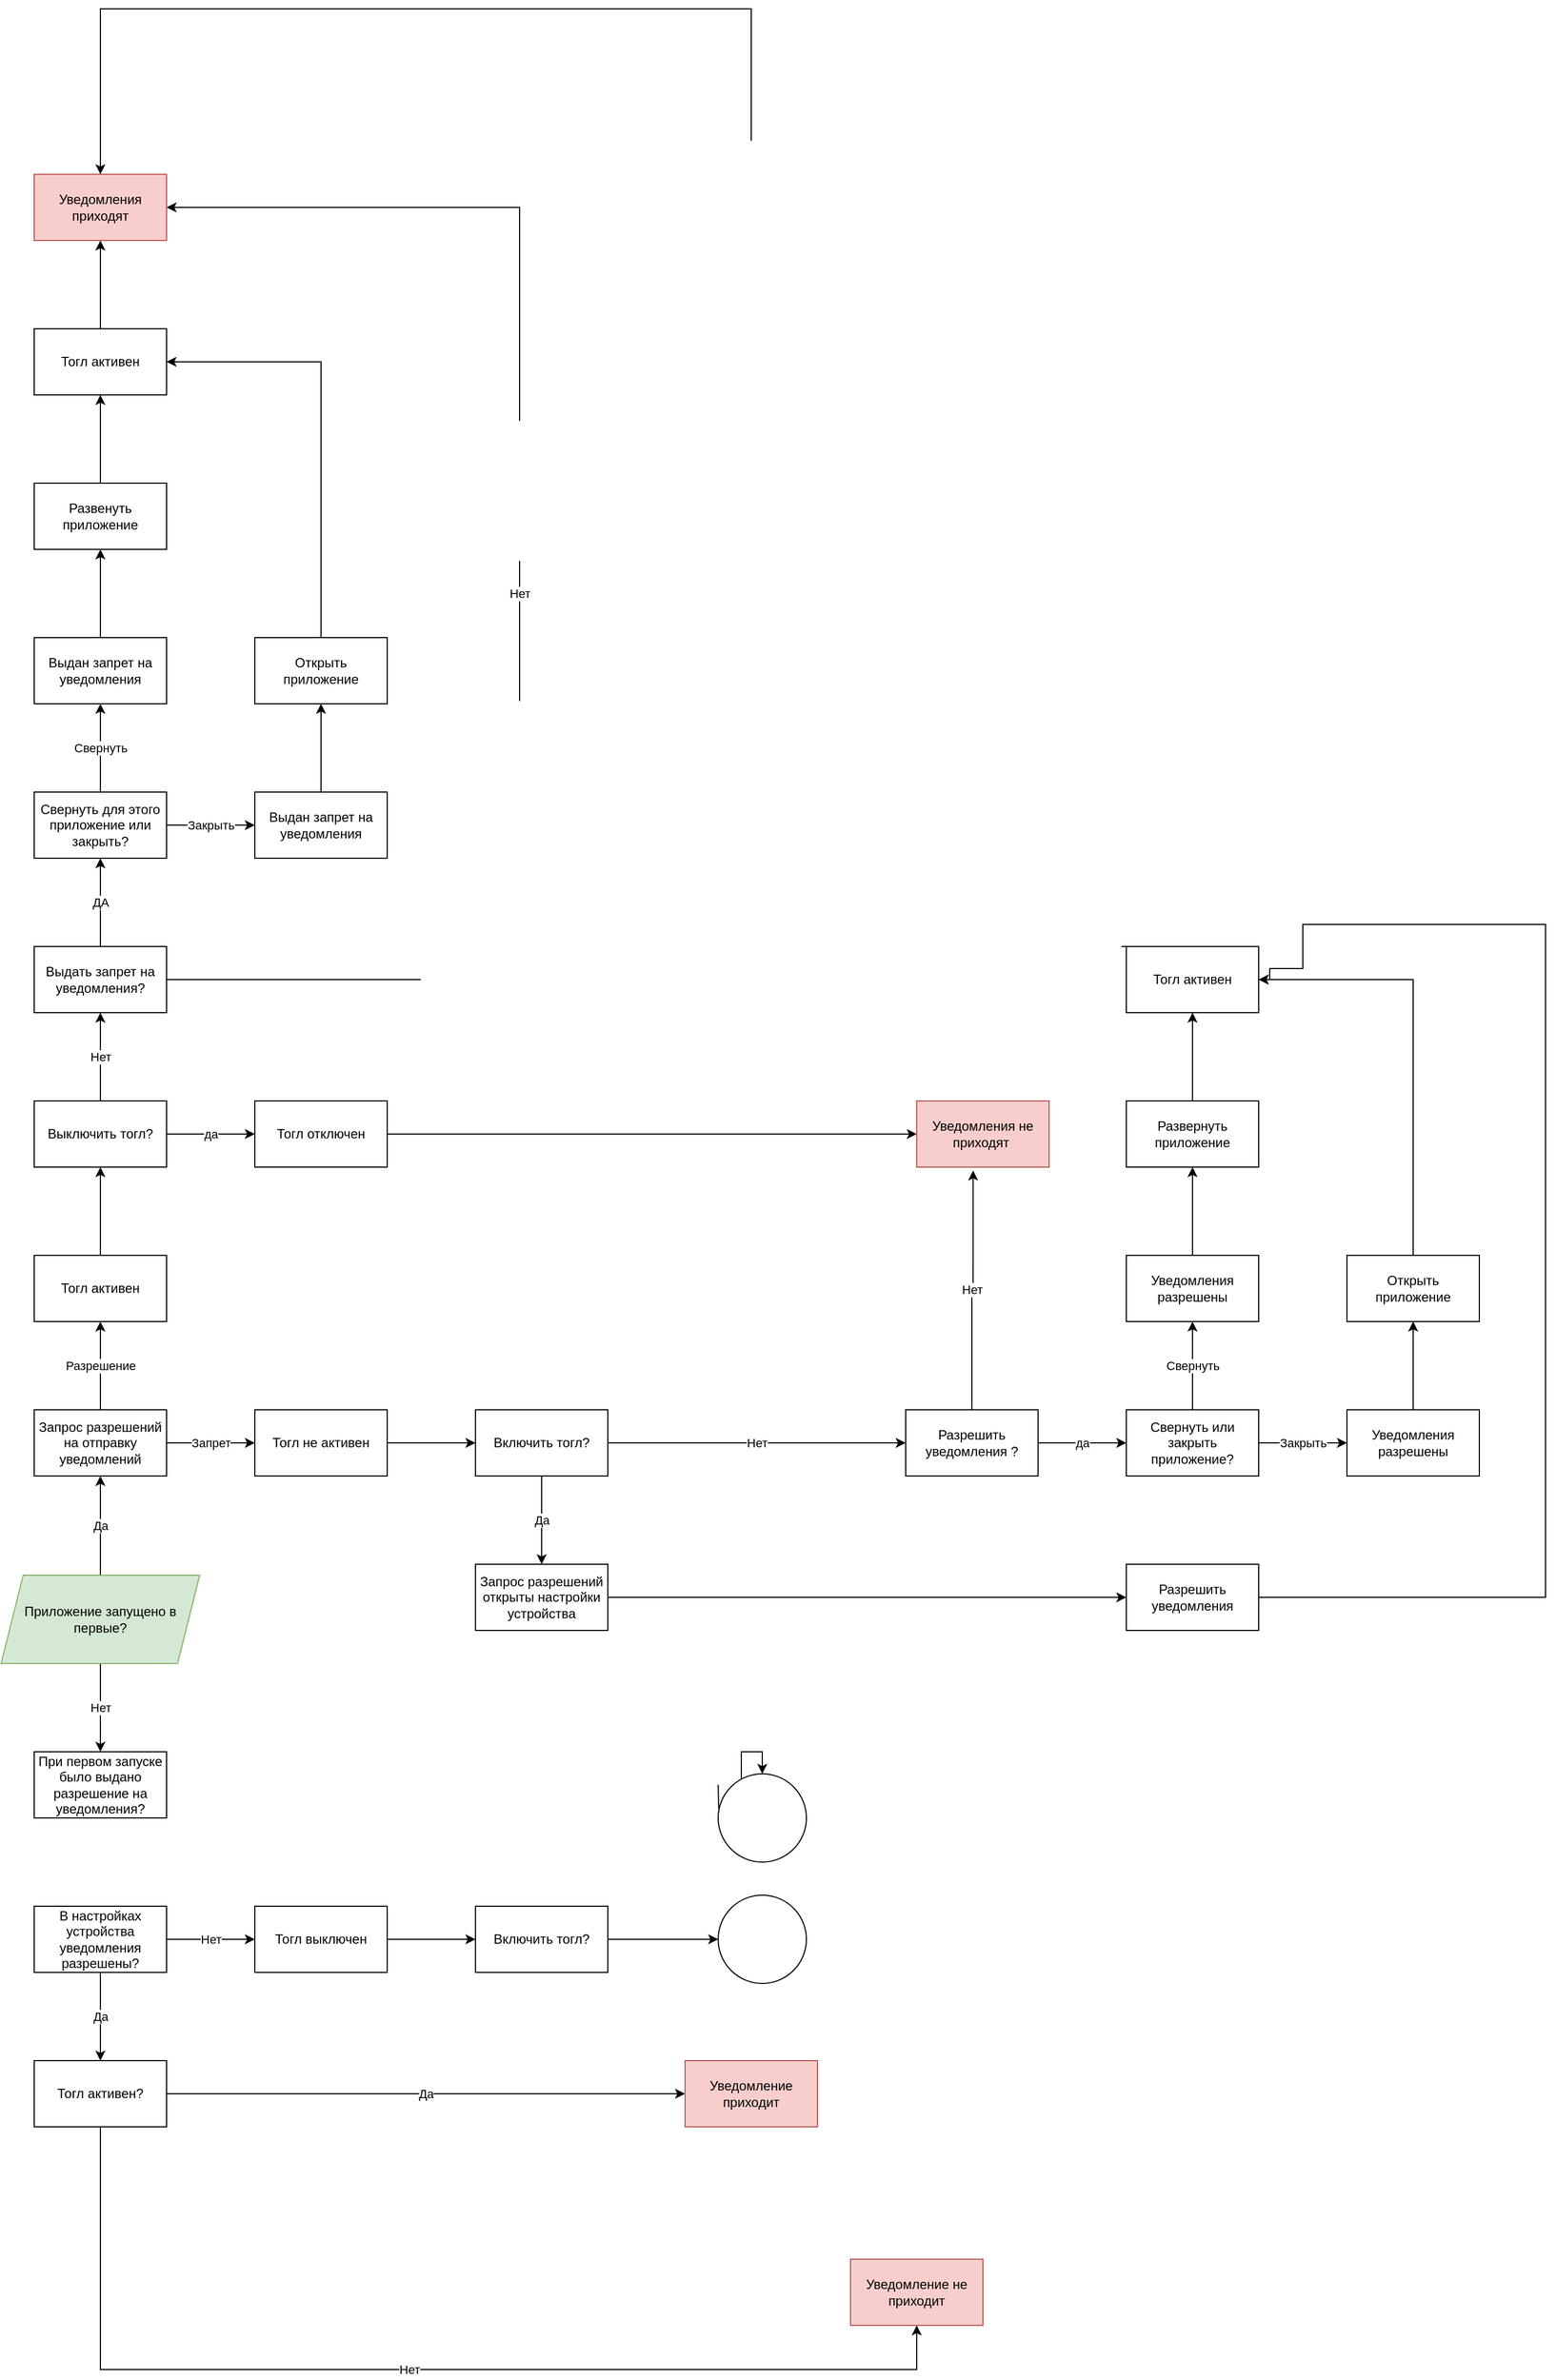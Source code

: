 <mxfile version="21.7.5" type="device">
  <diagram name="Page-1" id="A1ORujv4aqCWnOWxlMay">
    <mxGraphModel dx="1221" dy="2960" grid="1" gridSize="10" guides="1" tooltips="1" connect="1" arrows="1" fold="1" page="1" pageScale="1" pageWidth="827" pageHeight="1169" math="0" shadow="0">
      <root>
        <mxCell id="0" />
        <mxCell id="1" parent="0" />
        <mxCell id="5HWqv9ZG_8pCzen7Ye76-3" value="Да" style="edgeStyle=orthogonalEdgeStyle;rounded=0;orthogonalLoop=1;jettySize=auto;html=1;" parent="1" source="5HWqv9ZG_8pCzen7Ye76-1" target="5HWqv9ZG_8pCzen7Ye76-2" edge="1">
          <mxGeometry relative="1" as="geometry" />
        </mxCell>
        <mxCell id="5HWqv9ZG_8pCzen7Ye76-5" value="Нет" style="edgeStyle=orthogonalEdgeStyle;rounded=0;orthogonalLoop=1;jettySize=auto;html=1;" parent="1" source="5HWqv9ZG_8pCzen7Ye76-1" target="5HWqv9ZG_8pCzen7Ye76-4" edge="1">
          <mxGeometry relative="1" as="geometry" />
        </mxCell>
        <mxCell id="5HWqv9ZG_8pCzen7Ye76-1" value="Приложение запущено в первые?" style="shape=parallelogram;perimeter=parallelogramPerimeter;whiteSpace=wrap;html=1;fixedSize=1;fillColor=#d5e8d4;strokeColor=#82b366;" parent="1" vertex="1">
          <mxGeometry x="80" y="50" width="180" height="80" as="geometry" />
        </mxCell>
        <mxCell id="5HWqv9ZG_8pCzen7Ye76-7" value="Разрешение" style="edgeStyle=orthogonalEdgeStyle;rounded=0;orthogonalLoop=1;jettySize=auto;html=1;" parent="1" source="5HWqv9ZG_8pCzen7Ye76-2" target="5HWqv9ZG_8pCzen7Ye76-6" edge="1">
          <mxGeometry relative="1" as="geometry" />
        </mxCell>
        <mxCell id="5HWqv9ZG_8pCzen7Ye76-9" value="Запрет" style="edgeStyle=orthogonalEdgeStyle;rounded=0;orthogonalLoop=1;jettySize=auto;html=1;" parent="1" source="5HWqv9ZG_8pCzen7Ye76-2" target="5HWqv9ZG_8pCzen7Ye76-8" edge="1">
          <mxGeometry relative="1" as="geometry" />
        </mxCell>
        <mxCell id="5HWqv9ZG_8pCzen7Ye76-2" value="Запрос разрешений на отправку уведомлений" style="whiteSpace=wrap;html=1;" parent="1" vertex="1">
          <mxGeometry x="110" y="-100" width="120" height="60" as="geometry" />
        </mxCell>
        <mxCell id="5HWqv9ZG_8pCzen7Ye76-4" value="При первом запуске было выдано разрешение на уведомления?" style="whiteSpace=wrap;html=1;" parent="1" vertex="1">
          <mxGeometry x="110" y="210" width="120" height="60" as="geometry" />
        </mxCell>
        <mxCell id="5HWqv9ZG_8pCzen7Ye76-28" value="" style="edgeStyle=orthogonalEdgeStyle;rounded=0;orthogonalLoop=1;jettySize=auto;html=1;" parent="1" source="5HWqv9ZG_8pCzen7Ye76-6" target="5HWqv9ZG_8pCzen7Ye76-27" edge="1">
          <mxGeometry relative="1" as="geometry" />
        </mxCell>
        <mxCell id="5HWqv9ZG_8pCzen7Ye76-6" value="Тогл активен" style="whiteSpace=wrap;html=1;" parent="1" vertex="1">
          <mxGeometry x="110" y="-240" width="120" height="60" as="geometry" />
        </mxCell>
        <mxCell id="5HWqv9ZG_8pCzen7Ye76-86" value="" style="edgeStyle=orthogonalEdgeStyle;rounded=0;orthogonalLoop=1;jettySize=auto;html=1;" parent="1" source="5HWqv9ZG_8pCzen7Ye76-8" target="5HWqv9ZG_8pCzen7Ye76-85" edge="1">
          <mxGeometry relative="1" as="geometry" />
        </mxCell>
        <mxCell id="5HWqv9ZG_8pCzen7Ye76-8" value="Тогл не активен" style="whiteSpace=wrap;html=1;" parent="1" vertex="1">
          <mxGeometry x="310" y="-100" width="120" height="60" as="geometry" />
        </mxCell>
        <mxCell id="5HWqv9ZG_8pCzen7Ye76-17" value="Да" style="edgeStyle=orthogonalEdgeStyle;rounded=0;orthogonalLoop=1;jettySize=auto;html=1;" parent="1" source="5HWqv9ZG_8pCzen7Ye76-10" target="5HWqv9ZG_8pCzen7Ye76-16" edge="1">
          <mxGeometry relative="1" as="geometry" />
        </mxCell>
        <mxCell id="5HWqv9ZG_8pCzen7Ye76-19" value="Нет" style="edgeStyle=orthogonalEdgeStyle;rounded=0;orthogonalLoop=1;jettySize=auto;html=1;" parent="1" source="5HWqv9ZG_8pCzen7Ye76-10" target="5HWqv9ZG_8pCzen7Ye76-18" edge="1">
          <mxGeometry relative="1" as="geometry" />
        </mxCell>
        <mxCell id="5HWqv9ZG_8pCzen7Ye76-10" value="В настройках устройства уведомления разрешены?" style="whiteSpace=wrap;html=1;" parent="1" vertex="1">
          <mxGeometry x="110" y="350" width="120" height="60" as="geometry" />
        </mxCell>
        <mxCell id="5HWqv9ZG_8pCzen7Ye76-21" value="Нет" style="edgeStyle=orthogonalEdgeStyle;rounded=0;orthogonalLoop=1;jettySize=auto;html=1;" parent="1" source="5HWqv9ZG_8pCzen7Ye76-16" target="5HWqv9ZG_8pCzen7Ye76-20" edge="1">
          <mxGeometry relative="1" as="geometry">
            <Array as="points">
              <mxPoint x="170" y="770" />
            </Array>
          </mxGeometry>
        </mxCell>
        <mxCell id="5HWqv9ZG_8pCzen7Ye76-23" value="Да" style="edgeStyle=orthogonalEdgeStyle;rounded=0;orthogonalLoop=1;jettySize=auto;html=1;" parent="1" source="5HWqv9ZG_8pCzen7Ye76-16" target="5HWqv9ZG_8pCzen7Ye76-22" edge="1">
          <mxGeometry relative="1" as="geometry" />
        </mxCell>
        <mxCell id="5HWqv9ZG_8pCzen7Ye76-16" value="Тогл активен?" style="whiteSpace=wrap;html=1;" parent="1" vertex="1">
          <mxGeometry x="110" y="490" width="120" height="60" as="geometry" />
        </mxCell>
        <mxCell id="5HWqv9ZG_8pCzen7Ye76-84" value="" style="edgeStyle=orthogonalEdgeStyle;rounded=0;orthogonalLoop=1;jettySize=auto;html=1;" parent="1" source="5HWqv9ZG_8pCzen7Ye76-18" target="5HWqv9ZG_8pCzen7Ye76-83" edge="1">
          <mxGeometry relative="1" as="geometry" />
        </mxCell>
        <mxCell id="5HWqv9ZG_8pCzen7Ye76-18" value="Тогл выключен" style="whiteSpace=wrap;html=1;" parent="1" vertex="1">
          <mxGeometry x="310" y="350" width="120" height="60" as="geometry" />
        </mxCell>
        <mxCell id="5HWqv9ZG_8pCzen7Ye76-20" value="Уведомление не приходит" style="whiteSpace=wrap;html=1;fillColor=#f8cecc;strokeColor=#b85450;" parent="1" vertex="1">
          <mxGeometry x="850" y="670" width="120" height="60" as="geometry" />
        </mxCell>
        <mxCell id="5HWqv9ZG_8pCzen7Ye76-22" value="Уведомление приходит" style="whiteSpace=wrap;html=1;fillColor=#f8cecc;strokeColor=#b85450;" parent="1" vertex="1">
          <mxGeometry x="700" y="490" width="120" height="60" as="geometry" />
        </mxCell>
        <mxCell id="5HWqv9ZG_8pCzen7Ye76-30" value="Нет" style="edgeStyle=orthogonalEdgeStyle;rounded=0;orthogonalLoop=1;jettySize=auto;html=1;" parent="1" source="5HWqv9ZG_8pCzen7Ye76-27" target="5HWqv9ZG_8pCzen7Ye76-29" edge="1">
          <mxGeometry relative="1" as="geometry" />
        </mxCell>
        <mxCell id="5HWqv9ZG_8pCzen7Ye76-60" value="да" style="edgeStyle=orthogonalEdgeStyle;rounded=0;orthogonalLoop=1;jettySize=auto;html=1;" parent="1" source="5HWqv9ZG_8pCzen7Ye76-27" target="5HWqv9ZG_8pCzen7Ye76-59" edge="1">
          <mxGeometry relative="1" as="geometry" />
        </mxCell>
        <mxCell id="5HWqv9ZG_8pCzen7Ye76-27" value="Выключить тогл?" style="whiteSpace=wrap;html=1;" parent="1" vertex="1">
          <mxGeometry x="110" y="-380" width="120" height="60" as="geometry" />
        </mxCell>
        <mxCell id="5HWqv9ZG_8pCzen7Ye76-32" value="ДА" style="edgeStyle=orthogonalEdgeStyle;rounded=0;orthogonalLoop=1;jettySize=auto;html=1;" parent="1" source="5HWqv9ZG_8pCzen7Ye76-29" target="5HWqv9ZG_8pCzen7Ye76-31" edge="1">
          <mxGeometry relative="1" as="geometry" />
        </mxCell>
        <mxCell id="5HWqv9ZG_8pCzen7Ye76-62" value="Нет" style="edgeStyle=orthogonalEdgeStyle;rounded=0;orthogonalLoop=1;jettySize=auto;html=1;entryX=1;entryY=0.5;entryDx=0;entryDy=0;" parent="1" source="5HWqv9ZG_8pCzen7Ye76-29" target="5HWqv9ZG_8pCzen7Ye76-53" edge="1">
          <mxGeometry relative="1" as="geometry">
            <mxPoint x="310" y="-490" as="targetPoint" />
            <Array as="points">
              <mxPoint x="550" y="-490" />
              <mxPoint x="550" y="-1190" />
            </Array>
          </mxGeometry>
        </mxCell>
        <mxCell id="5HWqv9ZG_8pCzen7Ye76-29" value="Выдать запрет на уведомления?" style="whiteSpace=wrap;html=1;" parent="1" vertex="1">
          <mxGeometry x="110" y="-520" width="120" height="60" as="geometry" />
        </mxCell>
        <mxCell id="5HWqv9ZG_8pCzen7Ye76-46" value="Свернуть" style="edgeStyle=orthogonalEdgeStyle;rounded=0;orthogonalLoop=1;jettySize=auto;html=1;" parent="1" source="5HWqv9ZG_8pCzen7Ye76-31" target="5HWqv9ZG_8pCzen7Ye76-45" edge="1">
          <mxGeometry relative="1" as="geometry" />
        </mxCell>
        <mxCell id="5HWqv9ZG_8pCzen7Ye76-48" value="Закрыть" style="edgeStyle=orthogonalEdgeStyle;rounded=0;orthogonalLoop=1;jettySize=auto;html=1;" parent="1" source="5HWqv9ZG_8pCzen7Ye76-31" target="5HWqv9ZG_8pCzen7Ye76-47" edge="1">
          <mxGeometry relative="1" as="geometry" />
        </mxCell>
        <mxCell id="5HWqv9ZG_8pCzen7Ye76-31" value="Свернуть для этого приложение или закрыть?" style="whiteSpace=wrap;html=1;" parent="1" vertex="1">
          <mxGeometry x="110" y="-660" width="120" height="60" as="geometry" />
        </mxCell>
        <mxCell id="5HWqv9ZG_8pCzen7Ye76-66" value="да" style="edgeStyle=orthogonalEdgeStyle;rounded=0;orthogonalLoop=1;jettySize=auto;html=1;" parent="1" source="5HWqv9ZG_8pCzen7Ye76-41" target="5HWqv9ZG_8pCzen7Ye76-65" edge="1">
          <mxGeometry relative="1" as="geometry" />
        </mxCell>
        <mxCell id="5HWqv9ZG_8pCzen7Ye76-73" value="Нет" style="edgeStyle=orthogonalEdgeStyle;rounded=0;orthogonalLoop=1;jettySize=auto;html=1;exitX=0.5;exitY=0;exitDx=0;exitDy=0;entryX=0.426;entryY=1.052;entryDx=0;entryDy=0;entryPerimeter=0;" parent="1" source="5HWqv9ZG_8pCzen7Ye76-41" target="5HWqv9ZG_8pCzen7Ye76-63" edge="1">
          <mxGeometry relative="1" as="geometry" />
        </mxCell>
        <mxCell id="5HWqv9ZG_8pCzen7Ye76-41" value="Разрешить уведомления ?" style="whiteSpace=wrap;html=1;" parent="1" vertex="1">
          <mxGeometry x="900" y="-100" width="120" height="60" as="geometry" />
        </mxCell>
        <mxCell id="5HWqv9ZG_8pCzen7Ye76-50" value="" style="edgeStyle=orthogonalEdgeStyle;rounded=0;orthogonalLoop=1;jettySize=auto;html=1;" parent="1" source="5HWqv9ZG_8pCzen7Ye76-45" target="5HWqv9ZG_8pCzen7Ye76-49" edge="1">
          <mxGeometry relative="1" as="geometry" />
        </mxCell>
        <mxCell id="5HWqv9ZG_8pCzen7Ye76-45" value="Выдан запрет на уведомления" style="whiteSpace=wrap;html=1;" parent="1" vertex="1">
          <mxGeometry x="110" y="-800" width="120" height="60" as="geometry" />
        </mxCell>
        <mxCell id="5HWqv9ZG_8pCzen7Ye76-57" value="" style="edgeStyle=orthogonalEdgeStyle;rounded=0;orthogonalLoop=1;jettySize=auto;html=1;" parent="1" source="5HWqv9ZG_8pCzen7Ye76-47" target="5HWqv9ZG_8pCzen7Ye76-56" edge="1">
          <mxGeometry relative="1" as="geometry" />
        </mxCell>
        <mxCell id="5HWqv9ZG_8pCzen7Ye76-47" value="Выдан запрет на уведомления" style="whiteSpace=wrap;html=1;" parent="1" vertex="1">
          <mxGeometry x="310" y="-660" width="120" height="60" as="geometry" />
        </mxCell>
        <mxCell id="5HWqv9ZG_8pCzen7Ye76-52" value="" style="edgeStyle=orthogonalEdgeStyle;rounded=0;orthogonalLoop=1;jettySize=auto;html=1;" parent="1" source="5HWqv9ZG_8pCzen7Ye76-49" target="5HWqv9ZG_8pCzen7Ye76-51" edge="1">
          <mxGeometry relative="1" as="geometry" />
        </mxCell>
        <mxCell id="5HWqv9ZG_8pCzen7Ye76-49" value="Развенуть приложение" style="whiteSpace=wrap;html=1;" parent="1" vertex="1">
          <mxGeometry x="110" y="-940" width="120" height="60" as="geometry" />
        </mxCell>
        <mxCell id="5HWqv9ZG_8pCzen7Ye76-54" value="" style="edgeStyle=orthogonalEdgeStyle;rounded=0;orthogonalLoop=1;jettySize=auto;html=1;" parent="1" source="5HWqv9ZG_8pCzen7Ye76-51" target="5HWqv9ZG_8pCzen7Ye76-53" edge="1">
          <mxGeometry relative="1" as="geometry" />
        </mxCell>
        <mxCell id="5HWqv9ZG_8pCzen7Ye76-51" value="Тогл активен" style="whiteSpace=wrap;html=1;" parent="1" vertex="1">
          <mxGeometry x="110" y="-1080" width="120" height="60" as="geometry" />
        </mxCell>
        <mxCell id="5HWqv9ZG_8pCzen7Ye76-53" value="Уведомления приходят" style="whiteSpace=wrap;html=1;fillColor=#f8cecc;strokeColor=#b85450;" parent="1" vertex="1">
          <mxGeometry x="110" y="-1220" width="120" height="60" as="geometry" />
        </mxCell>
        <mxCell id="5HWqv9ZG_8pCzen7Ye76-58" style="edgeStyle=orthogonalEdgeStyle;rounded=0;orthogonalLoop=1;jettySize=auto;html=1;exitX=0.5;exitY=0;exitDx=0;exitDy=0;entryX=1;entryY=0.5;entryDx=0;entryDy=0;" parent="1" source="5HWqv9ZG_8pCzen7Ye76-56" target="5HWqv9ZG_8pCzen7Ye76-51" edge="1">
          <mxGeometry relative="1" as="geometry" />
        </mxCell>
        <mxCell id="5HWqv9ZG_8pCzen7Ye76-56" value="Открыть приложение" style="whiteSpace=wrap;html=1;" parent="1" vertex="1">
          <mxGeometry x="310" y="-800" width="120" height="60" as="geometry" />
        </mxCell>
        <mxCell id="5HWqv9ZG_8pCzen7Ye76-64" value="" style="edgeStyle=orthogonalEdgeStyle;rounded=0;orthogonalLoop=1;jettySize=auto;html=1;" parent="1" source="5HWqv9ZG_8pCzen7Ye76-59" target="5HWqv9ZG_8pCzen7Ye76-63" edge="1">
          <mxGeometry relative="1" as="geometry" />
        </mxCell>
        <mxCell id="5HWqv9ZG_8pCzen7Ye76-59" value="Тогл отключен" style="whiteSpace=wrap;html=1;" parent="1" vertex="1">
          <mxGeometry x="310" y="-380" width="120" height="60" as="geometry" />
        </mxCell>
        <mxCell id="5HWqv9ZG_8pCzen7Ye76-63" value="Уведомления не приходят&amp;nbsp;" style="whiteSpace=wrap;html=1;fillColor=#f8cecc;strokeColor=#b85450;" parent="1" vertex="1">
          <mxGeometry x="910" y="-380" width="120" height="60" as="geometry" />
        </mxCell>
        <mxCell id="5HWqv9ZG_8pCzen7Ye76-68" value="Свернуть" style="edgeStyle=orthogonalEdgeStyle;rounded=0;orthogonalLoop=1;jettySize=auto;html=1;" parent="1" source="5HWqv9ZG_8pCzen7Ye76-65" target="5HWqv9ZG_8pCzen7Ye76-67" edge="1">
          <mxGeometry relative="1" as="geometry" />
        </mxCell>
        <mxCell id="5HWqv9ZG_8pCzen7Ye76-70" value="Закрыть" style="edgeStyle=orthogonalEdgeStyle;rounded=0;orthogonalLoop=1;jettySize=auto;html=1;" parent="1" source="5HWqv9ZG_8pCzen7Ye76-65" target="5HWqv9ZG_8pCzen7Ye76-69" edge="1">
          <mxGeometry relative="1" as="geometry" />
        </mxCell>
        <mxCell id="5HWqv9ZG_8pCzen7Ye76-65" value="Свернуть или закрыть приложение?" style="whiteSpace=wrap;html=1;" parent="1" vertex="1">
          <mxGeometry x="1100" y="-100" width="120" height="60" as="geometry" />
        </mxCell>
        <mxCell id="5HWqv9ZG_8pCzen7Ye76-75" value="" style="edgeStyle=orthogonalEdgeStyle;rounded=0;orthogonalLoop=1;jettySize=auto;html=1;" parent="1" source="5HWqv9ZG_8pCzen7Ye76-67" target="5HWqv9ZG_8pCzen7Ye76-74" edge="1">
          <mxGeometry relative="1" as="geometry" />
        </mxCell>
        <mxCell id="5HWqv9ZG_8pCzen7Ye76-67" value="Уведомления разрешены" style="whiteSpace=wrap;html=1;" parent="1" vertex="1">
          <mxGeometry x="1100" y="-240" width="120" height="60" as="geometry" />
        </mxCell>
        <mxCell id="5HWqv9ZG_8pCzen7Ye76-79" value="" style="edgeStyle=orthogonalEdgeStyle;rounded=0;orthogonalLoop=1;jettySize=auto;html=1;" parent="1" source="5HWqv9ZG_8pCzen7Ye76-69" target="5HWqv9ZG_8pCzen7Ye76-78" edge="1">
          <mxGeometry relative="1" as="geometry" />
        </mxCell>
        <mxCell id="5HWqv9ZG_8pCzen7Ye76-69" value="Уведомления разрешены" style="whiteSpace=wrap;html=1;" parent="1" vertex="1">
          <mxGeometry x="1300" y="-100" width="120" height="60" as="geometry" />
        </mxCell>
        <mxCell id="5HWqv9ZG_8pCzen7Ye76-77" value="" style="edgeStyle=orthogonalEdgeStyle;rounded=0;orthogonalLoop=1;jettySize=auto;html=1;" parent="1" source="5HWqv9ZG_8pCzen7Ye76-74" target="5HWqv9ZG_8pCzen7Ye76-76" edge="1">
          <mxGeometry relative="1" as="geometry" />
        </mxCell>
        <mxCell id="5HWqv9ZG_8pCzen7Ye76-74" value="Развернуть приложение" style="whiteSpace=wrap;html=1;" parent="1" vertex="1">
          <mxGeometry x="1100" y="-380" width="120" height="60" as="geometry" />
        </mxCell>
        <mxCell id="5HWqv9ZG_8pCzen7Ye76-81" style="edgeStyle=orthogonalEdgeStyle;rounded=0;orthogonalLoop=1;jettySize=auto;html=1;exitX=0.5;exitY=0;exitDx=0;exitDy=0;" parent="1" source="5HWqv9ZG_8pCzen7Ye76-76" target="5HWqv9ZG_8pCzen7Ye76-53" edge="1">
          <mxGeometry relative="1" as="geometry">
            <Array as="points">
              <mxPoint x="760" y="-1370" />
              <mxPoint x="170" y="-1370" />
            </Array>
          </mxGeometry>
        </mxCell>
        <mxCell id="5HWqv9ZG_8pCzen7Ye76-76" value="Тогл активен" style="whiteSpace=wrap;html=1;" parent="1" vertex="1">
          <mxGeometry x="1100" y="-520" width="120" height="60" as="geometry" />
        </mxCell>
        <mxCell id="5HWqv9ZG_8pCzen7Ye76-80" style="edgeStyle=orthogonalEdgeStyle;rounded=0;orthogonalLoop=1;jettySize=auto;html=1;exitX=0.5;exitY=0;exitDx=0;exitDy=0;entryX=1;entryY=0.5;entryDx=0;entryDy=0;" parent="1" source="5HWqv9ZG_8pCzen7Ye76-78" target="5HWqv9ZG_8pCzen7Ye76-76" edge="1">
          <mxGeometry relative="1" as="geometry" />
        </mxCell>
        <mxCell id="5HWqv9ZG_8pCzen7Ye76-78" value="Открыть приложение" style="whiteSpace=wrap;html=1;" parent="1" vertex="1">
          <mxGeometry x="1300" y="-240" width="120" height="60" as="geometry" />
        </mxCell>
        <mxCell id="RFl-tV_mQBTuGmalTVbG-3" value="" style="edgeStyle=orthogonalEdgeStyle;rounded=0;orthogonalLoop=1;jettySize=auto;html=1;" edge="1" parent="1" source="5HWqv9ZG_8pCzen7Ye76-83" target="RFl-tV_mQBTuGmalTVbG-2">
          <mxGeometry relative="1" as="geometry" />
        </mxCell>
        <mxCell id="5HWqv9ZG_8pCzen7Ye76-83" value="Включить тогл?" style="whiteSpace=wrap;html=1;" parent="1" vertex="1">
          <mxGeometry x="510" y="350" width="120" height="60" as="geometry" />
        </mxCell>
        <mxCell id="5HWqv9ZG_8pCzen7Ye76-88" value="Да" style="edgeStyle=orthogonalEdgeStyle;rounded=0;orthogonalLoop=1;jettySize=auto;html=1;" parent="1" source="5HWqv9ZG_8pCzen7Ye76-85" target="5HWqv9ZG_8pCzen7Ye76-87" edge="1">
          <mxGeometry relative="1" as="geometry" />
        </mxCell>
        <mxCell id="5HWqv9ZG_8pCzen7Ye76-90" value="Нет" style="edgeStyle=orthogonalEdgeStyle;rounded=0;orthogonalLoop=1;jettySize=auto;html=1;" parent="1" source="5HWqv9ZG_8pCzen7Ye76-85" target="5HWqv9ZG_8pCzen7Ye76-41" edge="1">
          <mxGeometry relative="1" as="geometry">
            <mxPoint x="710" y="-70" as="targetPoint" />
          </mxGeometry>
        </mxCell>
        <mxCell id="5HWqv9ZG_8pCzen7Ye76-85" value="Включить тогл?" style="whiteSpace=wrap;html=1;" parent="1" vertex="1">
          <mxGeometry x="510" y="-100" width="120" height="60" as="geometry" />
        </mxCell>
        <mxCell id="5HWqv9ZG_8pCzen7Ye76-92" value="" style="edgeStyle=orthogonalEdgeStyle;rounded=0;orthogonalLoop=1;jettySize=auto;html=1;" parent="1" source="5HWqv9ZG_8pCzen7Ye76-87" target="5HWqv9ZG_8pCzen7Ye76-91" edge="1">
          <mxGeometry relative="1" as="geometry" />
        </mxCell>
        <mxCell id="5HWqv9ZG_8pCzen7Ye76-87" value="Запрос разрешений открыты настройки устройства" style="whiteSpace=wrap;html=1;" parent="1" vertex="1">
          <mxGeometry x="510" y="40" width="120" height="60" as="geometry" />
        </mxCell>
        <mxCell id="5HWqv9ZG_8pCzen7Ye76-94" style="edgeStyle=orthogonalEdgeStyle;rounded=0;orthogonalLoop=1;jettySize=auto;html=1;exitX=1;exitY=0.5;exitDx=0;exitDy=0;entryX=1;entryY=0.5;entryDx=0;entryDy=0;" parent="1" source="5HWqv9ZG_8pCzen7Ye76-91" target="5HWqv9ZG_8pCzen7Ye76-76" edge="1">
          <mxGeometry relative="1" as="geometry">
            <Array as="points">
              <mxPoint x="1480" y="70" />
              <mxPoint x="1480" y="-540" />
              <mxPoint x="1260" y="-540" />
              <mxPoint x="1260" y="-500" />
              <mxPoint x="1230" y="-500" />
              <mxPoint x="1230" y="-490" />
            </Array>
          </mxGeometry>
        </mxCell>
        <mxCell id="5HWqv9ZG_8pCzen7Ye76-91" value="Разрешить уведомления" style="whiteSpace=wrap;html=1;" parent="1" vertex="1">
          <mxGeometry x="1100" y="40" width="120" height="60" as="geometry" />
        </mxCell>
        <mxCell id="RFl-tV_mQBTuGmalTVbG-5" value="" style="edgeStyle=orthogonalEdgeStyle;rounded=0;orthogonalLoop=1;jettySize=auto;html=1;" edge="1" parent="1" target="RFl-tV_mQBTuGmalTVbG-4">
          <mxGeometry relative="1" as="geometry">
            <mxPoint x="730" y="240" as="sourcePoint" />
          </mxGeometry>
        </mxCell>
        <mxCell id="RFl-tV_mQBTuGmalTVbG-2" value="" style="ellipse;whiteSpace=wrap;html=1;" vertex="1" parent="1">
          <mxGeometry x="730" y="340" width="80" height="80" as="geometry" />
        </mxCell>
        <mxCell id="RFl-tV_mQBTuGmalTVbG-4" value="" style="ellipse;whiteSpace=wrap;html=1;" vertex="1" parent="1">
          <mxGeometry x="730" y="230" width="80" height="80" as="geometry" />
        </mxCell>
      </root>
    </mxGraphModel>
  </diagram>
</mxfile>
